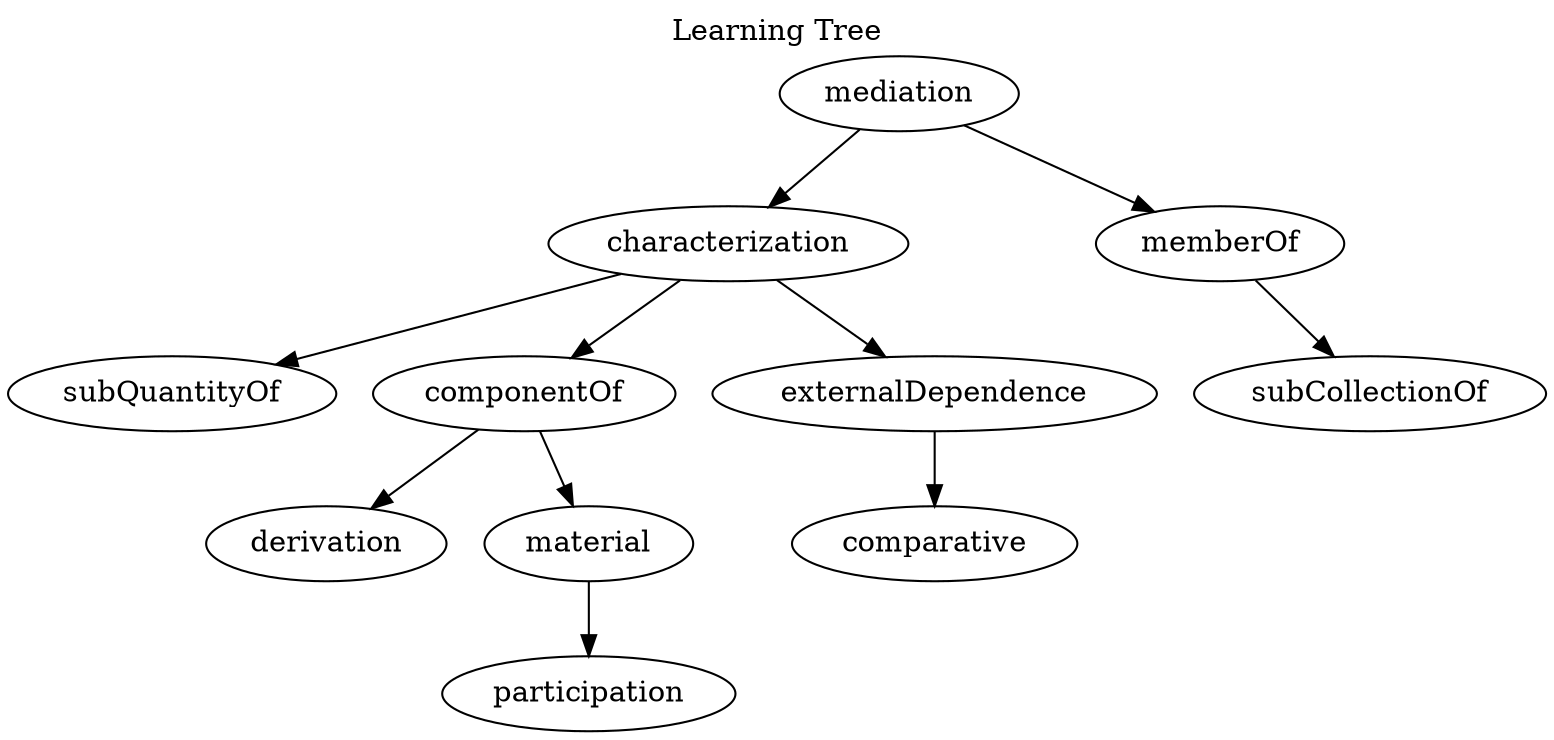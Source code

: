 strict digraph  {
label="Learning Tree";
labelloc=t;
labeljust=c;
mediation;
characterization;
memberOf;
subQuantityOf;
componentOf;
externalDependence;
subCollectionOf;
derivation;
material;
participation;
comparative;
mediation -> characterization;
mediation -> memberOf;
characterization -> subQuantityOf;
characterization -> componentOf;
characterization -> externalDependence;
memberOf -> subCollectionOf;
componentOf -> derivation;
componentOf -> material;
externalDependence -> comparative;
material -> participation;
}
